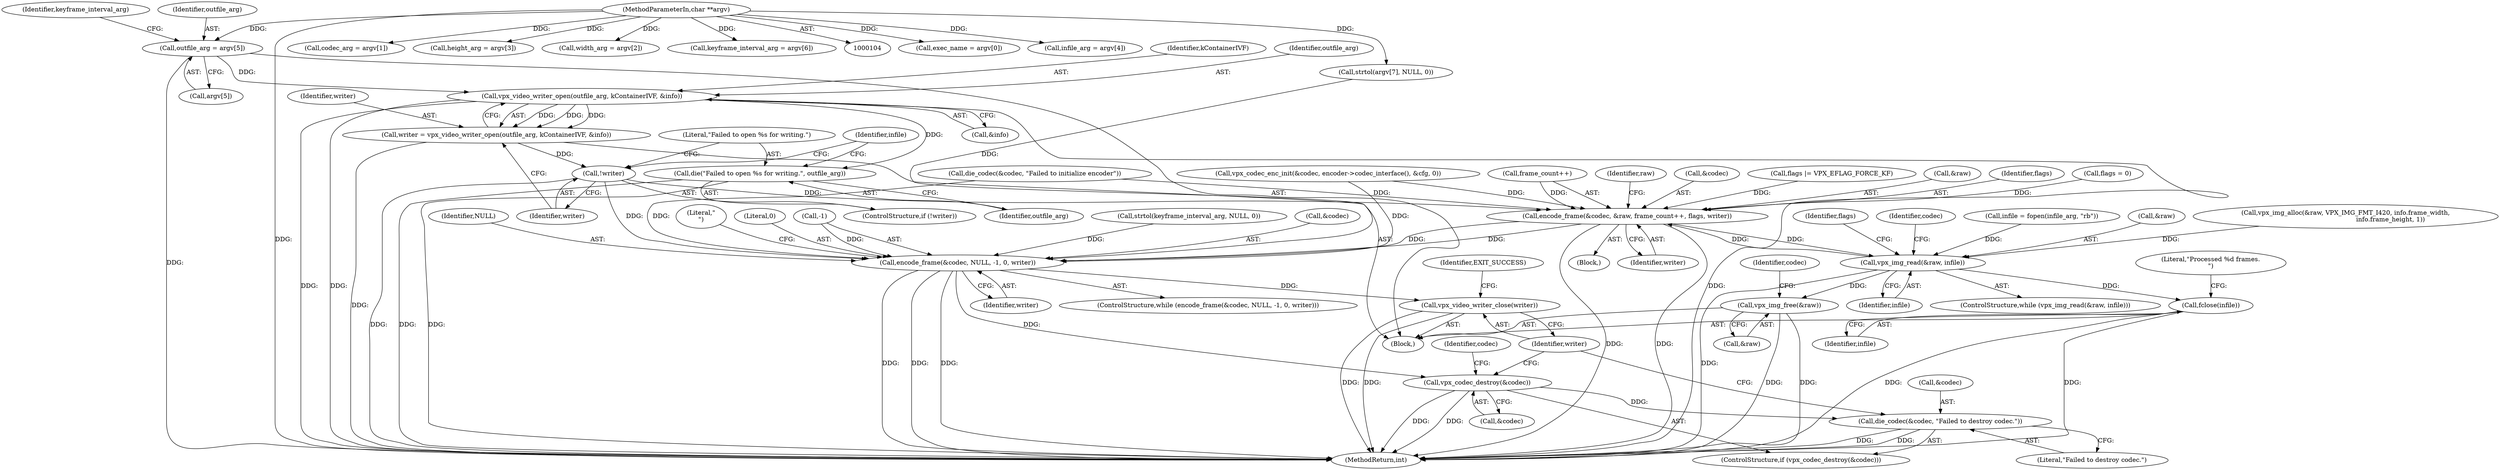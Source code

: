 digraph "0_Android_5a9753fca56f0eeb9f61e342b2fccffc364f9426_14@pointer" {
"1000198" [label="(Call,outfile_arg = argv[5])"];
"1000106" [label="(MethodParameterIn,char **argv)"];
"1000394" [label="(Call,vpx_video_writer_open(outfile_arg, kContainerIVF, &info))"];
"1000392" [label="(Call,writer = vpx_video_writer_open(outfile_arg, kContainerIVF, &info))"];
"1000400" [label="(Call,!writer)"];
"1000450" [label="(Call,encode_frame(&codec, &raw, frame_count++, flags, writer))"];
"1000428" [label="(Call,vpx_img_read(&raw, infile))"];
"1000471" [label="(Call,fclose(infile))"];
"1000476" [label="(Call,vpx_img_free(&raw))"];
"1000460" [label="(Call,encode_frame(&codec, NULL, -1, 0, writer))"];
"1000480" [label="(Call,vpx_codec_destroy(&codec))"];
"1000483" [label="(Call,die_codec(&codec, \"Failed to destroy codec.\"))"];
"1000487" [label="(Call,vpx_video_writer_close(writer))"];
"1000402" [label="(Call,die(\"Failed to open %s for writing.\", outfile_arg))"];
"1000432" [label="(Block,)"];
"1000204" [label="(Identifier,keyframe_interval_arg)"];
"1000403" [label="(Literal,\"Failed to open %s for writing.\")"];
"1000472" [label="(Identifier,infile)"];
"1000476" [label="(Call,vpx_img_free(&raw))"];
"1000458" [label="(Identifier,writer)"];
"1000490" [label="(Identifier,EXIT_SUCCESS)"];
"1000404" [label="(Identifier,outfile_arg)"];
"1000460" [label="(Call,encode_frame(&codec, NULL, -1, 0, writer))"];
"1000467" [label="(Identifier,writer)"];
"1000482" [label="(Identifier,codec)"];
"1000167" [label="(Call,exec_name = argv[0])"];
"1000193" [label="(Call,infile_arg = argv[4])"];
"1000394" [label="(Call,vpx_video_writer_open(outfile_arg, kContainerIVF, &info))"];
"1000491" [label="(MethodReturn,int)"];
"1000450" [label="(Call,encode_frame(&codec, &raw, frame_count++, flags, writer))"];
"1000198" [label="(Call,outfile_arg = argv[5])"];
"1000430" [label="(Identifier,raw)"];
"1000451" [label="(Call,&codec)"];
"1000401" [label="(Identifier,writer)"];
"1000435" [label="(Identifier,flags)"];
"1000462" [label="(Identifier,codec)"];
"1000466" [label="(Literal,0)"];
"1000400" [label="(Call,!writer)"];
"1000447" [label="(Call,flags |= VPX_EFLAG_FORCE_KF)"];
"1000483" [label="(Call,die_codec(&codec, \"Failed to destroy codec.\"))"];
"1000481" [label="(Call,&codec)"];
"1000474" [label="(Literal,\"Processed %d frames.\n\")"];
"1000408" [label="(Identifier,infile)"];
"1000178" [label="(Call,codec_arg = argv[1])"];
"1000396" [label="(Identifier,kContainerIVF)"];
"1000393" [label="(Identifier,writer)"];
"1000392" [label="(Call,writer = vpx_video_writer_open(outfile_arg, kContainerIVF, &info))"];
"1000479" [label="(ControlStructure,if (vpx_codec_destroy(&codec)))"];
"1000480" [label="(Call,vpx_codec_destroy(&codec))"];
"1000431" [label="(Identifier,infile)"];
"1000395" [label="(Identifier,outfile_arg)"];
"1000107" [label="(Block,)"];
"1000402" [label="(Call,die(\"Failed to open %s for writing.\", outfile_arg))"];
"1000464" [label="(Call,-1)"];
"1000461" [label="(Call,&codec)"];
"1000485" [label="(Identifier,codec)"];
"1000407" [label="(Call,infile = fopen(infile_arg, \"rb\"))"];
"1000463" [label="(Identifier,NULL)"];
"1000453" [label="(Call,&raw)"];
"1000429" [label="(Call,&raw)"];
"1000188" [label="(Call,height_arg = argv[3])"];
"1000457" [label="(Identifier,flags)"];
"1000293" [label="(Call,vpx_img_alloc(&raw, VPX_IMG_FMT_I420, info.frame_width,\n                                             info.frame_height, 1))"];
"1000397" [label="(Call,&info)"];
"1000200" [label="(Call,argv[5])"];
"1000416" [label="(Call,vpx_codec_enc_init(&codec, encoder->codec_interface(), &cfg, 0))"];
"1000477" [label="(Call,&raw)"];
"1000484" [label="(Call,&codec)"];
"1000106" [label="(MethodParameterIn,char **argv)"];
"1000183" [label="(Call,width_arg = argv[2])"];
"1000199" [label="(Identifier,outfile_arg)"];
"1000486" [label="(Literal,\"Failed to destroy codec.\")"];
"1000470" [label="(Literal,\"\n\")"];
"1000428" [label="(Call,vpx_img_read(&raw, infile))"];
"1000434" [label="(Call,flags = 0)"];
"1000385" [label="(Call,strtol(argv[7], NULL, 0))"];
"1000455" [label="(Call,frame_count++)"];
"1000471" [label="(Call,fclose(infile))"];
"1000459" [label="(ControlStructure,while (encode_frame(&codec, NULL, -1, 0, writer)))"];
"1000427" [label="(ControlStructure,while (vpx_img_read(&raw, infile)))"];
"1000203" [label="(Call,keyframe_interval_arg = argv[6])"];
"1000487" [label="(Call,vpx_video_writer_close(writer))"];
"1000423" [label="(Call,die_codec(&codec, \"Failed to initialize encoder\"))"];
"1000309" [label="(Call,strtol(keyframe_interval_arg, NULL, 0))"];
"1000399" [label="(ControlStructure,if (!writer))"];
"1000488" [label="(Identifier,writer)"];
"1000198" -> "1000107"  [label="AST: "];
"1000198" -> "1000200"  [label="CFG: "];
"1000199" -> "1000198"  [label="AST: "];
"1000200" -> "1000198"  [label="AST: "];
"1000204" -> "1000198"  [label="CFG: "];
"1000198" -> "1000491"  [label="DDG: "];
"1000106" -> "1000198"  [label="DDG: "];
"1000198" -> "1000394"  [label="DDG: "];
"1000106" -> "1000104"  [label="AST: "];
"1000106" -> "1000491"  [label="DDG: "];
"1000106" -> "1000167"  [label="DDG: "];
"1000106" -> "1000178"  [label="DDG: "];
"1000106" -> "1000183"  [label="DDG: "];
"1000106" -> "1000188"  [label="DDG: "];
"1000106" -> "1000193"  [label="DDG: "];
"1000106" -> "1000203"  [label="DDG: "];
"1000106" -> "1000385"  [label="DDG: "];
"1000394" -> "1000392"  [label="AST: "];
"1000394" -> "1000397"  [label="CFG: "];
"1000395" -> "1000394"  [label="AST: "];
"1000396" -> "1000394"  [label="AST: "];
"1000397" -> "1000394"  [label="AST: "];
"1000392" -> "1000394"  [label="CFG: "];
"1000394" -> "1000491"  [label="DDG: "];
"1000394" -> "1000491"  [label="DDG: "];
"1000394" -> "1000491"  [label="DDG: "];
"1000394" -> "1000392"  [label="DDG: "];
"1000394" -> "1000392"  [label="DDG: "];
"1000394" -> "1000392"  [label="DDG: "];
"1000394" -> "1000402"  [label="DDG: "];
"1000392" -> "1000107"  [label="AST: "];
"1000393" -> "1000392"  [label="AST: "];
"1000401" -> "1000392"  [label="CFG: "];
"1000392" -> "1000491"  [label="DDG: "];
"1000392" -> "1000400"  [label="DDG: "];
"1000400" -> "1000399"  [label="AST: "];
"1000400" -> "1000401"  [label="CFG: "];
"1000401" -> "1000400"  [label="AST: "];
"1000403" -> "1000400"  [label="CFG: "];
"1000408" -> "1000400"  [label="CFG: "];
"1000400" -> "1000491"  [label="DDG: "];
"1000400" -> "1000450"  [label="DDG: "];
"1000400" -> "1000460"  [label="DDG: "];
"1000450" -> "1000432"  [label="AST: "];
"1000450" -> "1000458"  [label="CFG: "];
"1000451" -> "1000450"  [label="AST: "];
"1000453" -> "1000450"  [label="AST: "];
"1000455" -> "1000450"  [label="AST: "];
"1000457" -> "1000450"  [label="AST: "];
"1000458" -> "1000450"  [label="AST: "];
"1000430" -> "1000450"  [label="CFG: "];
"1000450" -> "1000491"  [label="DDG: "];
"1000450" -> "1000491"  [label="DDG: "];
"1000450" -> "1000428"  [label="DDG: "];
"1000423" -> "1000450"  [label="DDG: "];
"1000416" -> "1000450"  [label="DDG: "];
"1000428" -> "1000450"  [label="DDG: "];
"1000455" -> "1000450"  [label="DDG: "];
"1000434" -> "1000450"  [label="DDG: "];
"1000447" -> "1000450"  [label="DDG: "];
"1000450" -> "1000460"  [label="DDG: "];
"1000450" -> "1000460"  [label="DDG: "];
"1000428" -> "1000427"  [label="AST: "];
"1000428" -> "1000431"  [label="CFG: "];
"1000429" -> "1000428"  [label="AST: "];
"1000431" -> "1000428"  [label="AST: "];
"1000435" -> "1000428"  [label="CFG: "];
"1000462" -> "1000428"  [label="CFG: "];
"1000428" -> "1000491"  [label="DDG: "];
"1000293" -> "1000428"  [label="DDG: "];
"1000407" -> "1000428"  [label="DDG: "];
"1000428" -> "1000471"  [label="DDG: "];
"1000428" -> "1000476"  [label="DDG: "];
"1000471" -> "1000107"  [label="AST: "];
"1000471" -> "1000472"  [label="CFG: "];
"1000472" -> "1000471"  [label="AST: "];
"1000474" -> "1000471"  [label="CFG: "];
"1000471" -> "1000491"  [label="DDG: "];
"1000471" -> "1000491"  [label="DDG: "];
"1000476" -> "1000107"  [label="AST: "];
"1000476" -> "1000477"  [label="CFG: "];
"1000477" -> "1000476"  [label="AST: "];
"1000482" -> "1000476"  [label="CFG: "];
"1000476" -> "1000491"  [label="DDG: "];
"1000476" -> "1000491"  [label="DDG: "];
"1000460" -> "1000459"  [label="AST: "];
"1000460" -> "1000467"  [label="CFG: "];
"1000461" -> "1000460"  [label="AST: "];
"1000463" -> "1000460"  [label="AST: "];
"1000464" -> "1000460"  [label="AST: "];
"1000466" -> "1000460"  [label="AST: "];
"1000467" -> "1000460"  [label="AST: "];
"1000470" -> "1000460"  [label="CFG: "];
"1000460" -> "1000491"  [label="DDG: "];
"1000460" -> "1000491"  [label="DDG: "];
"1000460" -> "1000491"  [label="DDG: "];
"1000423" -> "1000460"  [label="DDG: "];
"1000416" -> "1000460"  [label="DDG: "];
"1000385" -> "1000460"  [label="DDG: "];
"1000309" -> "1000460"  [label="DDG: "];
"1000464" -> "1000460"  [label="DDG: "];
"1000460" -> "1000480"  [label="DDG: "];
"1000460" -> "1000487"  [label="DDG: "];
"1000480" -> "1000479"  [label="AST: "];
"1000480" -> "1000481"  [label="CFG: "];
"1000481" -> "1000480"  [label="AST: "];
"1000485" -> "1000480"  [label="CFG: "];
"1000488" -> "1000480"  [label="CFG: "];
"1000480" -> "1000491"  [label="DDG: "];
"1000480" -> "1000491"  [label="DDG: "];
"1000480" -> "1000483"  [label="DDG: "];
"1000483" -> "1000479"  [label="AST: "];
"1000483" -> "1000486"  [label="CFG: "];
"1000484" -> "1000483"  [label="AST: "];
"1000486" -> "1000483"  [label="AST: "];
"1000488" -> "1000483"  [label="CFG: "];
"1000483" -> "1000491"  [label="DDG: "];
"1000483" -> "1000491"  [label="DDG: "];
"1000487" -> "1000107"  [label="AST: "];
"1000487" -> "1000488"  [label="CFG: "];
"1000488" -> "1000487"  [label="AST: "];
"1000490" -> "1000487"  [label="CFG: "];
"1000487" -> "1000491"  [label="DDG: "];
"1000487" -> "1000491"  [label="DDG: "];
"1000402" -> "1000399"  [label="AST: "];
"1000402" -> "1000404"  [label="CFG: "];
"1000403" -> "1000402"  [label="AST: "];
"1000404" -> "1000402"  [label="AST: "];
"1000408" -> "1000402"  [label="CFG: "];
"1000402" -> "1000491"  [label="DDG: "];
"1000402" -> "1000491"  [label="DDG: "];
}
